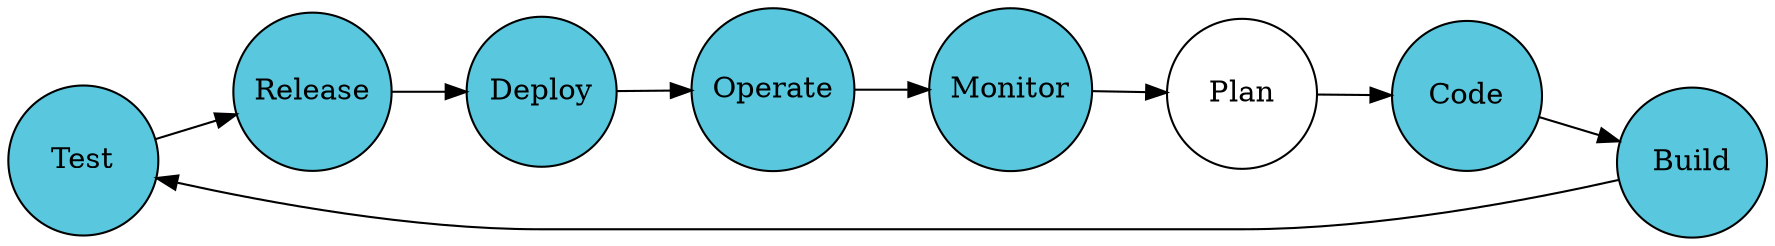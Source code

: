 graph architecture {
rankdir = LR
node[shape = circle,  width=1, style=filled,fillcolor="#59C8DE"]
//shape = record
edge [dir=forward]

Node3 -- Node4
Node4 -- Node5
Node5 -- Node6
Node6 -- Node7
Node7 -- Node8
Node8 -- Node1
Node1 -- Node2
Node2 -- Node3

Node1[label=<Code>]
Node2[label=<Build>]
Node3[label=<Test>]
Node4[label=<Release>]
Node5[label=<Deploy>]
Node6[label=<Operate>]
Node7[label=<Monitor>]
Node8[label=<Plan>, fillcolor=white]

}
